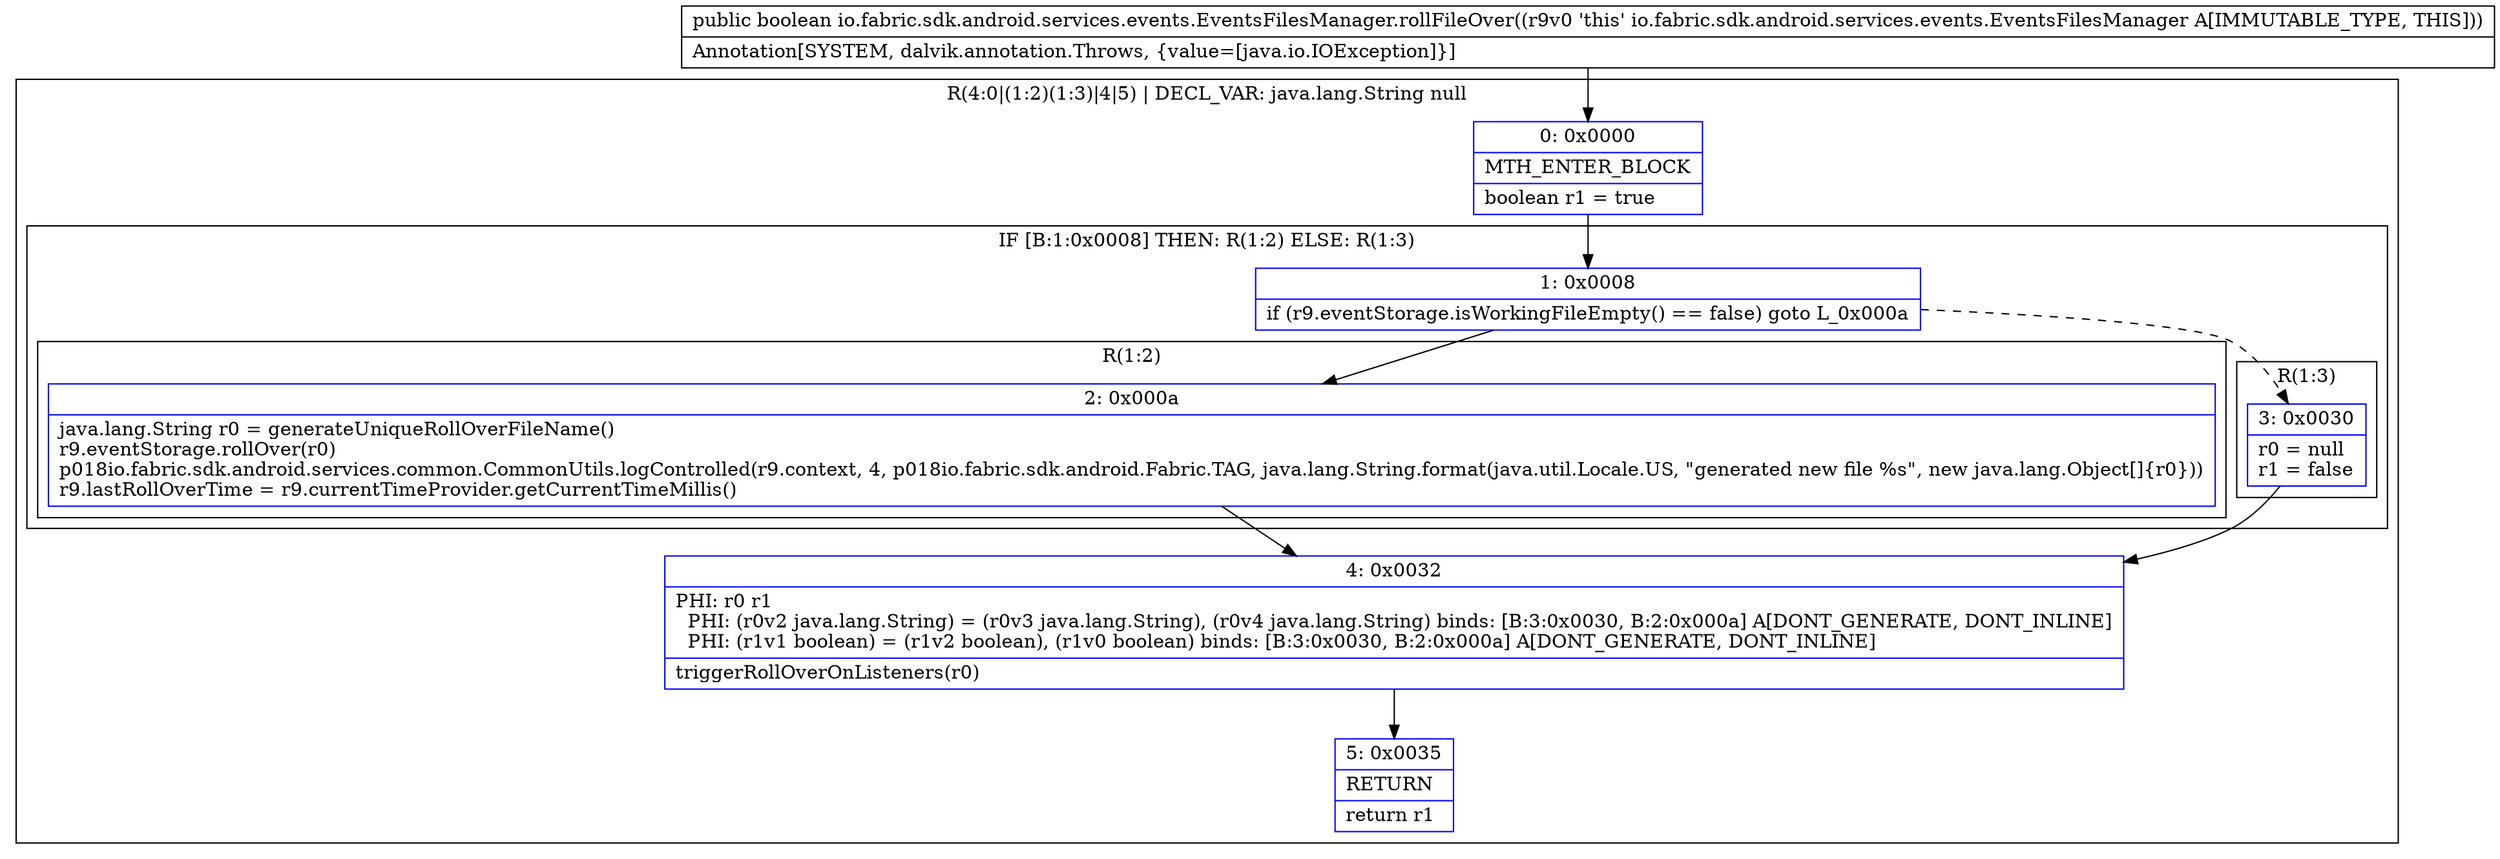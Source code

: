 digraph "CFG forio.fabric.sdk.android.services.events.EventsFilesManager.rollFileOver()Z" {
subgraph cluster_Region_1020636240 {
label = "R(4:0|(1:2)(1:3)|4|5) | DECL_VAR: java.lang.String null\l";
node [shape=record,color=blue];
Node_0 [shape=record,label="{0\:\ 0x0000|MTH_ENTER_BLOCK\l|boolean r1 = true\l}"];
subgraph cluster_IfRegion_493973185 {
label = "IF [B:1:0x0008] THEN: R(1:2) ELSE: R(1:3)";
node [shape=record,color=blue];
Node_1 [shape=record,label="{1\:\ 0x0008|if (r9.eventStorage.isWorkingFileEmpty() == false) goto L_0x000a\l}"];
subgraph cluster_Region_512513917 {
label = "R(1:2)";
node [shape=record,color=blue];
Node_2 [shape=record,label="{2\:\ 0x000a|java.lang.String r0 = generateUniqueRollOverFileName()\lr9.eventStorage.rollOver(r0)\lp018io.fabric.sdk.android.services.common.CommonUtils.logControlled(r9.context, 4, p018io.fabric.sdk.android.Fabric.TAG, java.lang.String.format(java.util.Locale.US, \"generated new file %s\", new java.lang.Object[]\{r0\}))\lr9.lastRollOverTime = r9.currentTimeProvider.getCurrentTimeMillis()\l}"];
}
subgraph cluster_Region_1071619895 {
label = "R(1:3)";
node [shape=record,color=blue];
Node_3 [shape=record,label="{3\:\ 0x0030|r0 = null\lr1 = false\l}"];
}
}
Node_4 [shape=record,label="{4\:\ 0x0032|PHI: r0 r1 \l  PHI: (r0v2 java.lang.String) = (r0v3 java.lang.String), (r0v4 java.lang.String) binds: [B:3:0x0030, B:2:0x000a] A[DONT_GENERATE, DONT_INLINE]\l  PHI: (r1v1 boolean) = (r1v2 boolean), (r1v0 boolean) binds: [B:3:0x0030, B:2:0x000a] A[DONT_GENERATE, DONT_INLINE]\l|triggerRollOverOnListeners(r0)\l}"];
Node_5 [shape=record,label="{5\:\ 0x0035|RETURN\l|return r1\l}"];
}
MethodNode[shape=record,label="{public boolean io.fabric.sdk.android.services.events.EventsFilesManager.rollFileOver((r9v0 'this' io.fabric.sdk.android.services.events.EventsFilesManager A[IMMUTABLE_TYPE, THIS]))  | Annotation[SYSTEM, dalvik.annotation.Throws, \{value=[java.io.IOException]\}]\l}"];
MethodNode -> Node_0;
Node_0 -> Node_1;
Node_1 -> Node_2;
Node_1 -> Node_3[style=dashed];
Node_2 -> Node_4;
Node_3 -> Node_4;
Node_4 -> Node_5;
}

